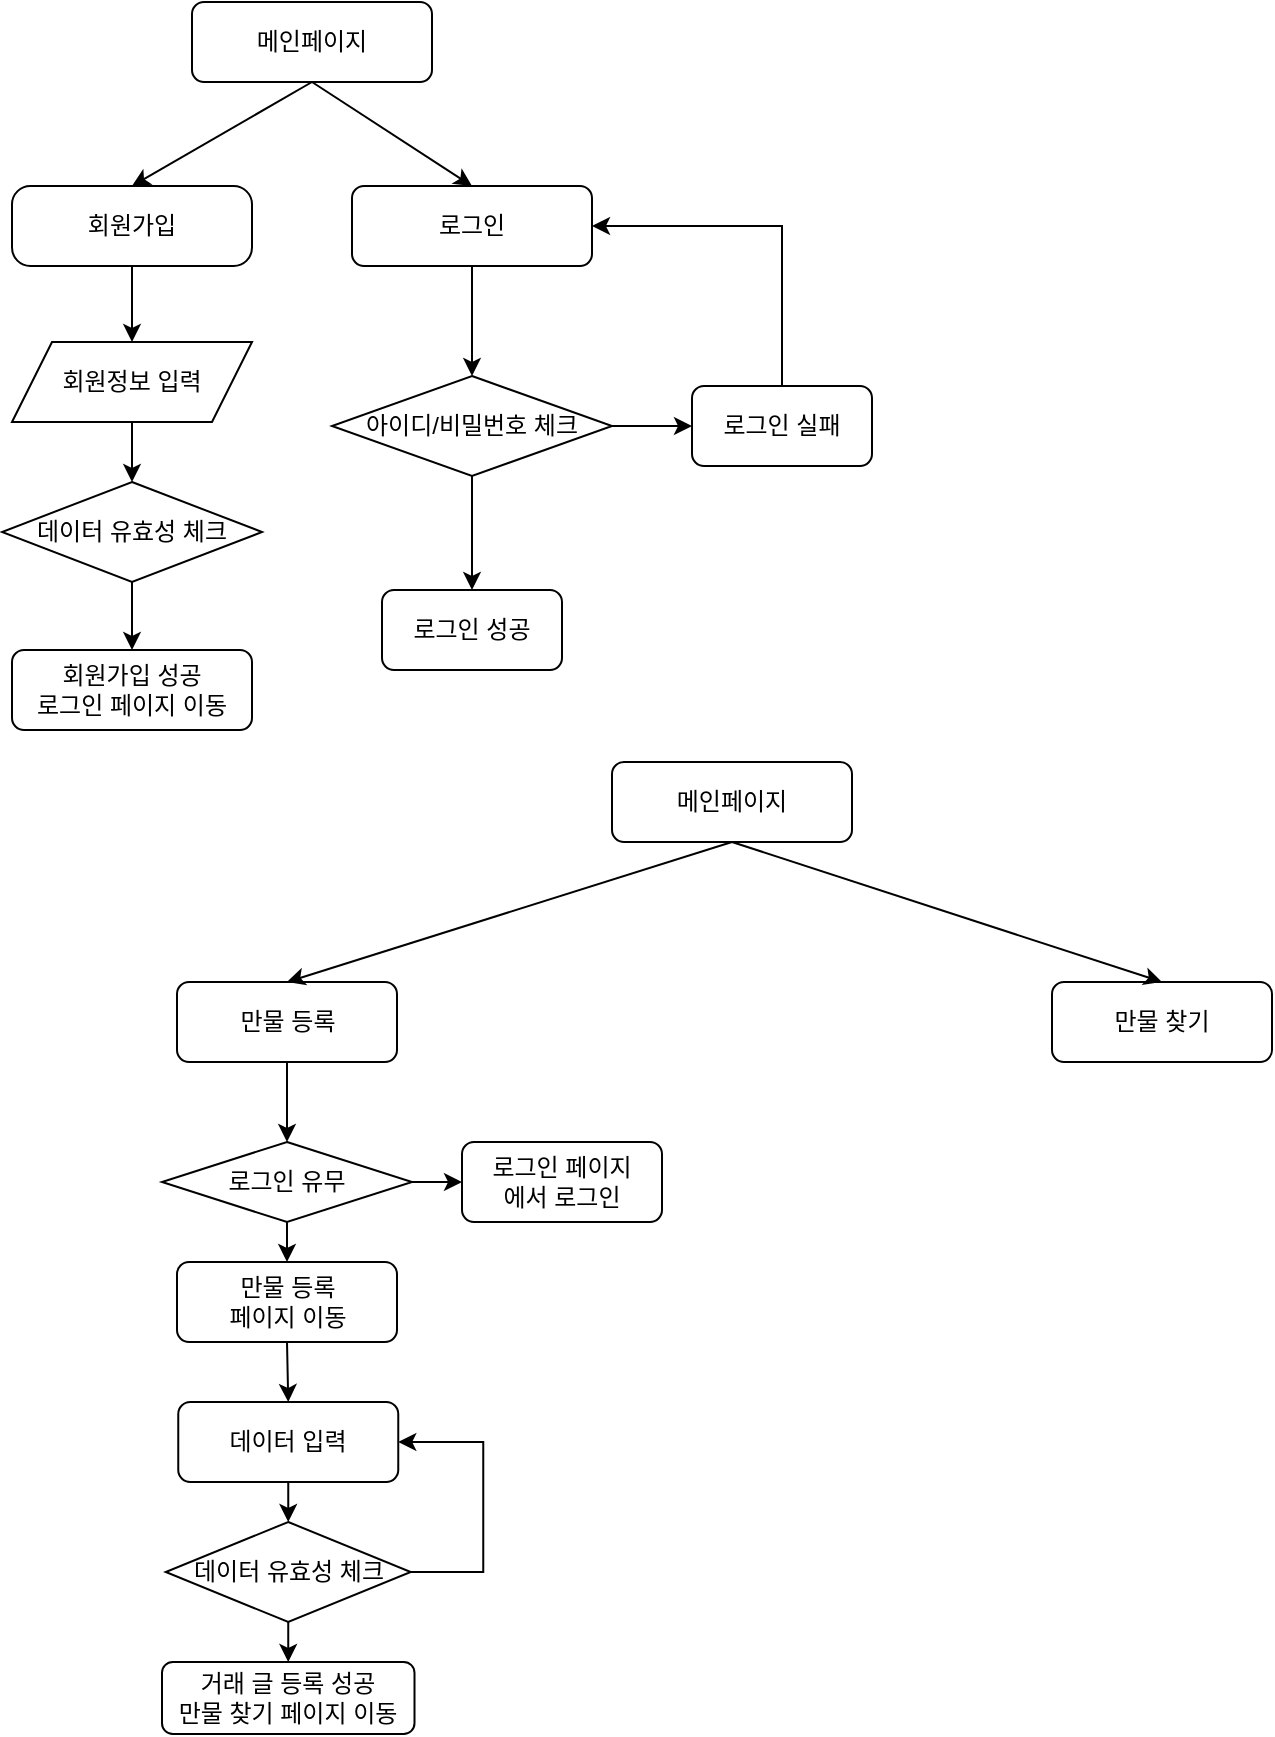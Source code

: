 <mxfile version="14.8.0" type="github">
  <diagram id="C5RBs43oDa-KdzZeNtuy" name="Page-1">
    <mxGraphModel dx="1422" dy="794" grid="1" gridSize="10" guides="1" tooltips="1" connect="1" arrows="1" fold="1" page="1" pageScale="1" pageWidth="827" pageHeight="1169" math="0" shadow="0">
      <root>
        <mxCell id="WIyWlLk6GJQsqaUBKTNV-0" />
        <mxCell id="WIyWlLk6GJQsqaUBKTNV-1" parent="WIyWlLk6GJQsqaUBKTNV-0" />
        <mxCell id="kNZeeyLY9zirJYCVrwu_-2" style="edgeStyle=none;rounded=0;orthogonalLoop=1;jettySize=auto;html=1;exitX=0.5;exitY=1;exitDx=0;exitDy=0;entryX=0.5;entryY=0;entryDx=0;entryDy=0;" edge="1" parent="WIyWlLk6GJQsqaUBKTNV-1" source="WIyWlLk6GJQsqaUBKTNV-3" target="kNZeeyLY9zirJYCVrwu_-0">
          <mxGeometry relative="1" as="geometry" />
        </mxCell>
        <mxCell id="kNZeeyLY9zirJYCVrwu_-3" style="edgeStyle=none;rounded=0;orthogonalLoop=1;jettySize=auto;html=1;exitX=0.5;exitY=1;exitDx=0;exitDy=0;entryX=0.5;entryY=0;entryDx=0;entryDy=0;" edge="1" parent="WIyWlLk6GJQsqaUBKTNV-1" source="WIyWlLk6GJQsqaUBKTNV-3" target="kNZeeyLY9zirJYCVrwu_-1">
          <mxGeometry relative="1" as="geometry" />
        </mxCell>
        <mxCell id="WIyWlLk6GJQsqaUBKTNV-3" value="메인페이지" style="rounded=1;whiteSpace=wrap;html=1;fontSize=12;glass=0;strokeWidth=1;shadow=0;" parent="WIyWlLk6GJQsqaUBKTNV-1" vertex="1">
          <mxGeometry x="100" y="10" width="120" height="40" as="geometry" />
        </mxCell>
        <mxCell id="kNZeeyLY9zirJYCVrwu_-12" style="edgeStyle=none;rounded=0;orthogonalLoop=1;jettySize=auto;html=1;exitX=0.5;exitY=1;exitDx=0;exitDy=0;entryX=0.5;entryY=0;entryDx=0;entryDy=0;" edge="1" parent="WIyWlLk6GJQsqaUBKTNV-1" source="kNZeeyLY9zirJYCVrwu_-0" target="kNZeeyLY9zirJYCVrwu_-11">
          <mxGeometry relative="1" as="geometry" />
        </mxCell>
        <mxCell id="kNZeeyLY9zirJYCVrwu_-0" value="회원가입" style="rounded=1;whiteSpace=wrap;html=1;arcSize=23;" vertex="1" parent="WIyWlLk6GJQsqaUBKTNV-1">
          <mxGeometry x="10" y="102" width="120" height="40" as="geometry" />
        </mxCell>
        <mxCell id="kNZeeyLY9zirJYCVrwu_-10" style="edgeStyle=none;rounded=0;orthogonalLoop=1;jettySize=auto;html=1;exitX=0.5;exitY=1;exitDx=0;exitDy=0;entryX=0.5;entryY=0;entryDx=0;entryDy=0;" edge="1" parent="WIyWlLk6GJQsqaUBKTNV-1" source="kNZeeyLY9zirJYCVrwu_-1" target="kNZeeyLY9zirJYCVrwu_-4">
          <mxGeometry relative="1" as="geometry" />
        </mxCell>
        <mxCell id="kNZeeyLY9zirJYCVrwu_-1" value="로그인" style="rounded=1;whiteSpace=wrap;html=1;" vertex="1" parent="WIyWlLk6GJQsqaUBKTNV-1">
          <mxGeometry x="180" y="102" width="120" height="40" as="geometry" />
        </mxCell>
        <mxCell id="kNZeeyLY9zirJYCVrwu_-7" style="edgeStyle=none;rounded=0;orthogonalLoop=1;jettySize=auto;html=1;exitX=0.5;exitY=1;exitDx=0;exitDy=0;entryX=0.5;entryY=0;entryDx=0;entryDy=0;" edge="1" parent="WIyWlLk6GJQsqaUBKTNV-1" source="kNZeeyLY9zirJYCVrwu_-4" target="kNZeeyLY9zirJYCVrwu_-5">
          <mxGeometry relative="1" as="geometry" />
        </mxCell>
        <mxCell id="kNZeeyLY9zirJYCVrwu_-8" style="edgeStyle=none;rounded=0;orthogonalLoop=1;jettySize=auto;html=1;exitX=1;exitY=0.5;exitDx=0;exitDy=0;entryX=0;entryY=0.5;entryDx=0;entryDy=0;" edge="1" parent="WIyWlLk6GJQsqaUBKTNV-1" source="kNZeeyLY9zirJYCVrwu_-4" target="kNZeeyLY9zirJYCVrwu_-6">
          <mxGeometry relative="1" as="geometry" />
        </mxCell>
        <mxCell id="kNZeeyLY9zirJYCVrwu_-4" value="아이디/비밀번호 체크" style="rhombus;whiteSpace=wrap;html=1;" vertex="1" parent="WIyWlLk6GJQsqaUBKTNV-1">
          <mxGeometry x="170" y="197" width="140" height="50" as="geometry" />
        </mxCell>
        <mxCell id="kNZeeyLY9zirJYCVrwu_-5" value="로그인 성공" style="rounded=1;whiteSpace=wrap;html=1;" vertex="1" parent="WIyWlLk6GJQsqaUBKTNV-1">
          <mxGeometry x="195" y="304" width="90" height="40" as="geometry" />
        </mxCell>
        <mxCell id="kNZeeyLY9zirJYCVrwu_-9" style="edgeStyle=none;rounded=0;orthogonalLoop=1;jettySize=auto;html=1;exitX=0.5;exitY=0;exitDx=0;exitDy=0;entryX=1;entryY=0.5;entryDx=0;entryDy=0;" edge="1" parent="WIyWlLk6GJQsqaUBKTNV-1" source="kNZeeyLY9zirJYCVrwu_-6" target="kNZeeyLY9zirJYCVrwu_-1">
          <mxGeometry relative="1" as="geometry">
            <Array as="points">
              <mxPoint x="395" y="122" />
            </Array>
          </mxGeometry>
        </mxCell>
        <mxCell id="kNZeeyLY9zirJYCVrwu_-6" value="로그인 실패" style="rounded=1;whiteSpace=wrap;html=1;" vertex="1" parent="WIyWlLk6GJQsqaUBKTNV-1">
          <mxGeometry x="350" y="202" width="90" height="40" as="geometry" />
        </mxCell>
        <mxCell id="kNZeeyLY9zirJYCVrwu_-14" style="edgeStyle=none;rounded=0;orthogonalLoop=1;jettySize=auto;html=1;exitX=0.5;exitY=1;exitDx=0;exitDy=0;entryX=0.5;entryY=0;entryDx=0;entryDy=0;" edge="1" parent="WIyWlLk6GJQsqaUBKTNV-1" source="kNZeeyLY9zirJYCVrwu_-11" target="kNZeeyLY9zirJYCVrwu_-13">
          <mxGeometry relative="1" as="geometry" />
        </mxCell>
        <mxCell id="kNZeeyLY9zirJYCVrwu_-11" value="회원정보 입력" style="shape=parallelogram;perimeter=parallelogramPerimeter;whiteSpace=wrap;html=1;fixedSize=1;" vertex="1" parent="WIyWlLk6GJQsqaUBKTNV-1">
          <mxGeometry x="10" y="180" width="120" height="40" as="geometry" />
        </mxCell>
        <mxCell id="kNZeeyLY9zirJYCVrwu_-16" style="edgeStyle=none;rounded=0;orthogonalLoop=1;jettySize=auto;html=1;exitX=0.5;exitY=1;exitDx=0;exitDy=0;entryX=0.5;entryY=0;entryDx=0;entryDy=0;" edge="1" parent="WIyWlLk6GJQsqaUBKTNV-1" source="kNZeeyLY9zirJYCVrwu_-13" target="kNZeeyLY9zirJYCVrwu_-15">
          <mxGeometry relative="1" as="geometry" />
        </mxCell>
        <mxCell id="kNZeeyLY9zirJYCVrwu_-13" value="데이터 유효성 체크" style="rhombus;whiteSpace=wrap;html=1;" vertex="1" parent="WIyWlLk6GJQsqaUBKTNV-1">
          <mxGeometry x="5" y="250" width="130" height="50" as="geometry" />
        </mxCell>
        <mxCell id="kNZeeyLY9zirJYCVrwu_-15" value="회원가입 성공&lt;br&gt;로그인 페이지 이동" style="rounded=1;whiteSpace=wrap;html=1;" vertex="1" parent="WIyWlLk6GJQsqaUBKTNV-1">
          <mxGeometry x="10" y="334" width="120" height="40" as="geometry" />
        </mxCell>
        <mxCell id="kNZeeyLY9zirJYCVrwu_-28" style="edgeStyle=none;rounded=0;orthogonalLoop=1;jettySize=auto;html=1;exitX=0.5;exitY=1;exitDx=0;exitDy=0;entryX=0.5;entryY=0;entryDx=0;entryDy=0;" edge="1" parent="WIyWlLk6GJQsqaUBKTNV-1" source="kNZeeyLY9zirJYCVrwu_-17" target="kNZeeyLY9zirJYCVrwu_-22">
          <mxGeometry relative="1" as="geometry" />
        </mxCell>
        <mxCell id="kNZeeyLY9zirJYCVrwu_-17" value="만물 등록" style="rounded=1;whiteSpace=wrap;html=1;" vertex="1" parent="WIyWlLk6GJQsqaUBKTNV-1">
          <mxGeometry x="92.5" y="500" width="110" height="40" as="geometry" />
        </mxCell>
        <mxCell id="kNZeeyLY9zirJYCVrwu_-18" value="만물 찾기" style="rounded=1;whiteSpace=wrap;html=1;" vertex="1" parent="WIyWlLk6GJQsqaUBKTNV-1">
          <mxGeometry x="530" y="500" width="110" height="40" as="geometry" />
        </mxCell>
        <mxCell id="kNZeeyLY9zirJYCVrwu_-37" style="edgeStyle=none;rounded=0;orthogonalLoop=1;jettySize=auto;html=1;exitX=0.5;exitY=1;exitDx=0;exitDy=0;entryX=0.5;entryY=0;entryDx=0;entryDy=0;" edge="1" parent="WIyWlLk6GJQsqaUBKTNV-1" source="kNZeeyLY9zirJYCVrwu_-19" target="kNZeeyLY9zirJYCVrwu_-17">
          <mxGeometry relative="1" as="geometry" />
        </mxCell>
        <mxCell id="kNZeeyLY9zirJYCVrwu_-38" style="edgeStyle=none;rounded=0;orthogonalLoop=1;jettySize=auto;html=1;entryX=0.5;entryY=0;entryDx=0;entryDy=0;exitX=0.5;exitY=1;exitDx=0;exitDy=0;" edge="1" parent="WIyWlLk6GJQsqaUBKTNV-1" source="kNZeeyLY9zirJYCVrwu_-19" target="kNZeeyLY9zirJYCVrwu_-18">
          <mxGeometry relative="1" as="geometry" />
        </mxCell>
        <mxCell id="kNZeeyLY9zirJYCVrwu_-19" value="메인페이지" style="rounded=1;whiteSpace=wrap;html=1;fontSize=12;glass=0;strokeWidth=1;shadow=0;" vertex="1" parent="WIyWlLk6GJQsqaUBKTNV-1">
          <mxGeometry x="310" y="390" width="120" height="40" as="geometry" />
        </mxCell>
        <mxCell id="kNZeeyLY9zirJYCVrwu_-29" style="edgeStyle=none;rounded=0;orthogonalLoop=1;jettySize=auto;html=1;exitX=0.5;exitY=1;exitDx=0;exitDy=0;entryX=0.5;entryY=0;entryDx=0;entryDy=0;" edge="1" parent="WIyWlLk6GJQsqaUBKTNV-1" source="kNZeeyLY9zirJYCVrwu_-22" target="kNZeeyLY9zirJYCVrwu_-23">
          <mxGeometry relative="1" as="geometry" />
        </mxCell>
        <mxCell id="kNZeeyLY9zirJYCVrwu_-30" style="edgeStyle=none;rounded=0;orthogonalLoop=1;jettySize=auto;html=1;exitX=1;exitY=0.5;exitDx=0;exitDy=0;entryX=0;entryY=0.5;entryDx=0;entryDy=0;" edge="1" parent="WIyWlLk6GJQsqaUBKTNV-1" source="kNZeeyLY9zirJYCVrwu_-22" target="kNZeeyLY9zirJYCVrwu_-24">
          <mxGeometry relative="1" as="geometry" />
        </mxCell>
        <mxCell id="kNZeeyLY9zirJYCVrwu_-22" value="로그인 유무" style="rhombus;whiteSpace=wrap;html=1;" vertex="1" parent="WIyWlLk6GJQsqaUBKTNV-1">
          <mxGeometry x="85" y="580" width="125" height="40" as="geometry" />
        </mxCell>
        <mxCell id="kNZeeyLY9zirJYCVrwu_-34" style="edgeStyle=none;rounded=0;orthogonalLoop=1;jettySize=auto;html=1;exitX=0.5;exitY=1;exitDx=0;exitDy=0;entryX=0.5;entryY=0;entryDx=0;entryDy=0;" edge="1" parent="WIyWlLk6GJQsqaUBKTNV-1" source="kNZeeyLY9zirJYCVrwu_-23" target="kNZeeyLY9zirJYCVrwu_-33">
          <mxGeometry relative="1" as="geometry" />
        </mxCell>
        <mxCell id="kNZeeyLY9zirJYCVrwu_-23" value="만물 등록 &lt;br&gt;페이지 이동" style="rounded=1;whiteSpace=wrap;html=1;" vertex="1" parent="WIyWlLk6GJQsqaUBKTNV-1">
          <mxGeometry x="92.5" y="640" width="110" height="40" as="geometry" />
        </mxCell>
        <mxCell id="kNZeeyLY9zirJYCVrwu_-24" value="로그인 페이지&lt;br&gt;에서 로그인" style="rounded=1;whiteSpace=wrap;html=1;" vertex="1" parent="WIyWlLk6GJQsqaUBKTNV-1">
          <mxGeometry x="235" y="580" width="100" height="40" as="geometry" />
        </mxCell>
        <mxCell id="kNZeeyLY9zirJYCVrwu_-32" style="edgeStyle=none;rounded=0;orthogonalLoop=1;jettySize=auto;html=1;exitX=0.5;exitY=1;exitDx=0;exitDy=0;" edge="1" parent="WIyWlLk6GJQsqaUBKTNV-1" source="kNZeeyLY9zirJYCVrwu_-26" target="kNZeeyLY9zirJYCVrwu_-27">
          <mxGeometry relative="1" as="geometry" />
        </mxCell>
        <mxCell id="kNZeeyLY9zirJYCVrwu_-36" style="edgeStyle=none;rounded=0;orthogonalLoop=1;jettySize=auto;html=1;exitX=1;exitY=0.5;exitDx=0;exitDy=0;entryX=1;entryY=0.5;entryDx=0;entryDy=0;" edge="1" parent="WIyWlLk6GJQsqaUBKTNV-1" source="kNZeeyLY9zirJYCVrwu_-26" target="kNZeeyLY9zirJYCVrwu_-33">
          <mxGeometry relative="1" as="geometry">
            <Array as="points">
              <mxPoint x="245.63" y="795" />
              <mxPoint x="245.63" y="730" />
            </Array>
          </mxGeometry>
        </mxCell>
        <mxCell id="kNZeeyLY9zirJYCVrwu_-26" value="데이터 유효성 체크" style="rhombus;whiteSpace=wrap;html=1;" vertex="1" parent="WIyWlLk6GJQsqaUBKTNV-1">
          <mxGeometry x="86.87" y="770" width="122.5" height="50" as="geometry" />
        </mxCell>
        <mxCell id="kNZeeyLY9zirJYCVrwu_-27" value="거래 글 등록 성공&lt;br&gt;만물 찾기 페이지 이동" style="rounded=1;whiteSpace=wrap;html=1;" vertex="1" parent="WIyWlLk6GJQsqaUBKTNV-1">
          <mxGeometry x="85" y="840" width="126.25" height="36" as="geometry" />
        </mxCell>
        <mxCell id="kNZeeyLY9zirJYCVrwu_-35" style="edgeStyle=none;rounded=0;orthogonalLoop=1;jettySize=auto;html=1;exitX=0.5;exitY=1;exitDx=0;exitDy=0;entryX=0.5;entryY=0;entryDx=0;entryDy=0;" edge="1" parent="WIyWlLk6GJQsqaUBKTNV-1" source="kNZeeyLY9zirJYCVrwu_-33" target="kNZeeyLY9zirJYCVrwu_-26">
          <mxGeometry relative="1" as="geometry" />
        </mxCell>
        <mxCell id="kNZeeyLY9zirJYCVrwu_-33" value="데이터 입력" style="rounded=1;whiteSpace=wrap;html=1;" vertex="1" parent="WIyWlLk6GJQsqaUBKTNV-1">
          <mxGeometry x="93.13" y="710" width="110" height="40" as="geometry" />
        </mxCell>
      </root>
    </mxGraphModel>
  </diagram>
</mxfile>

